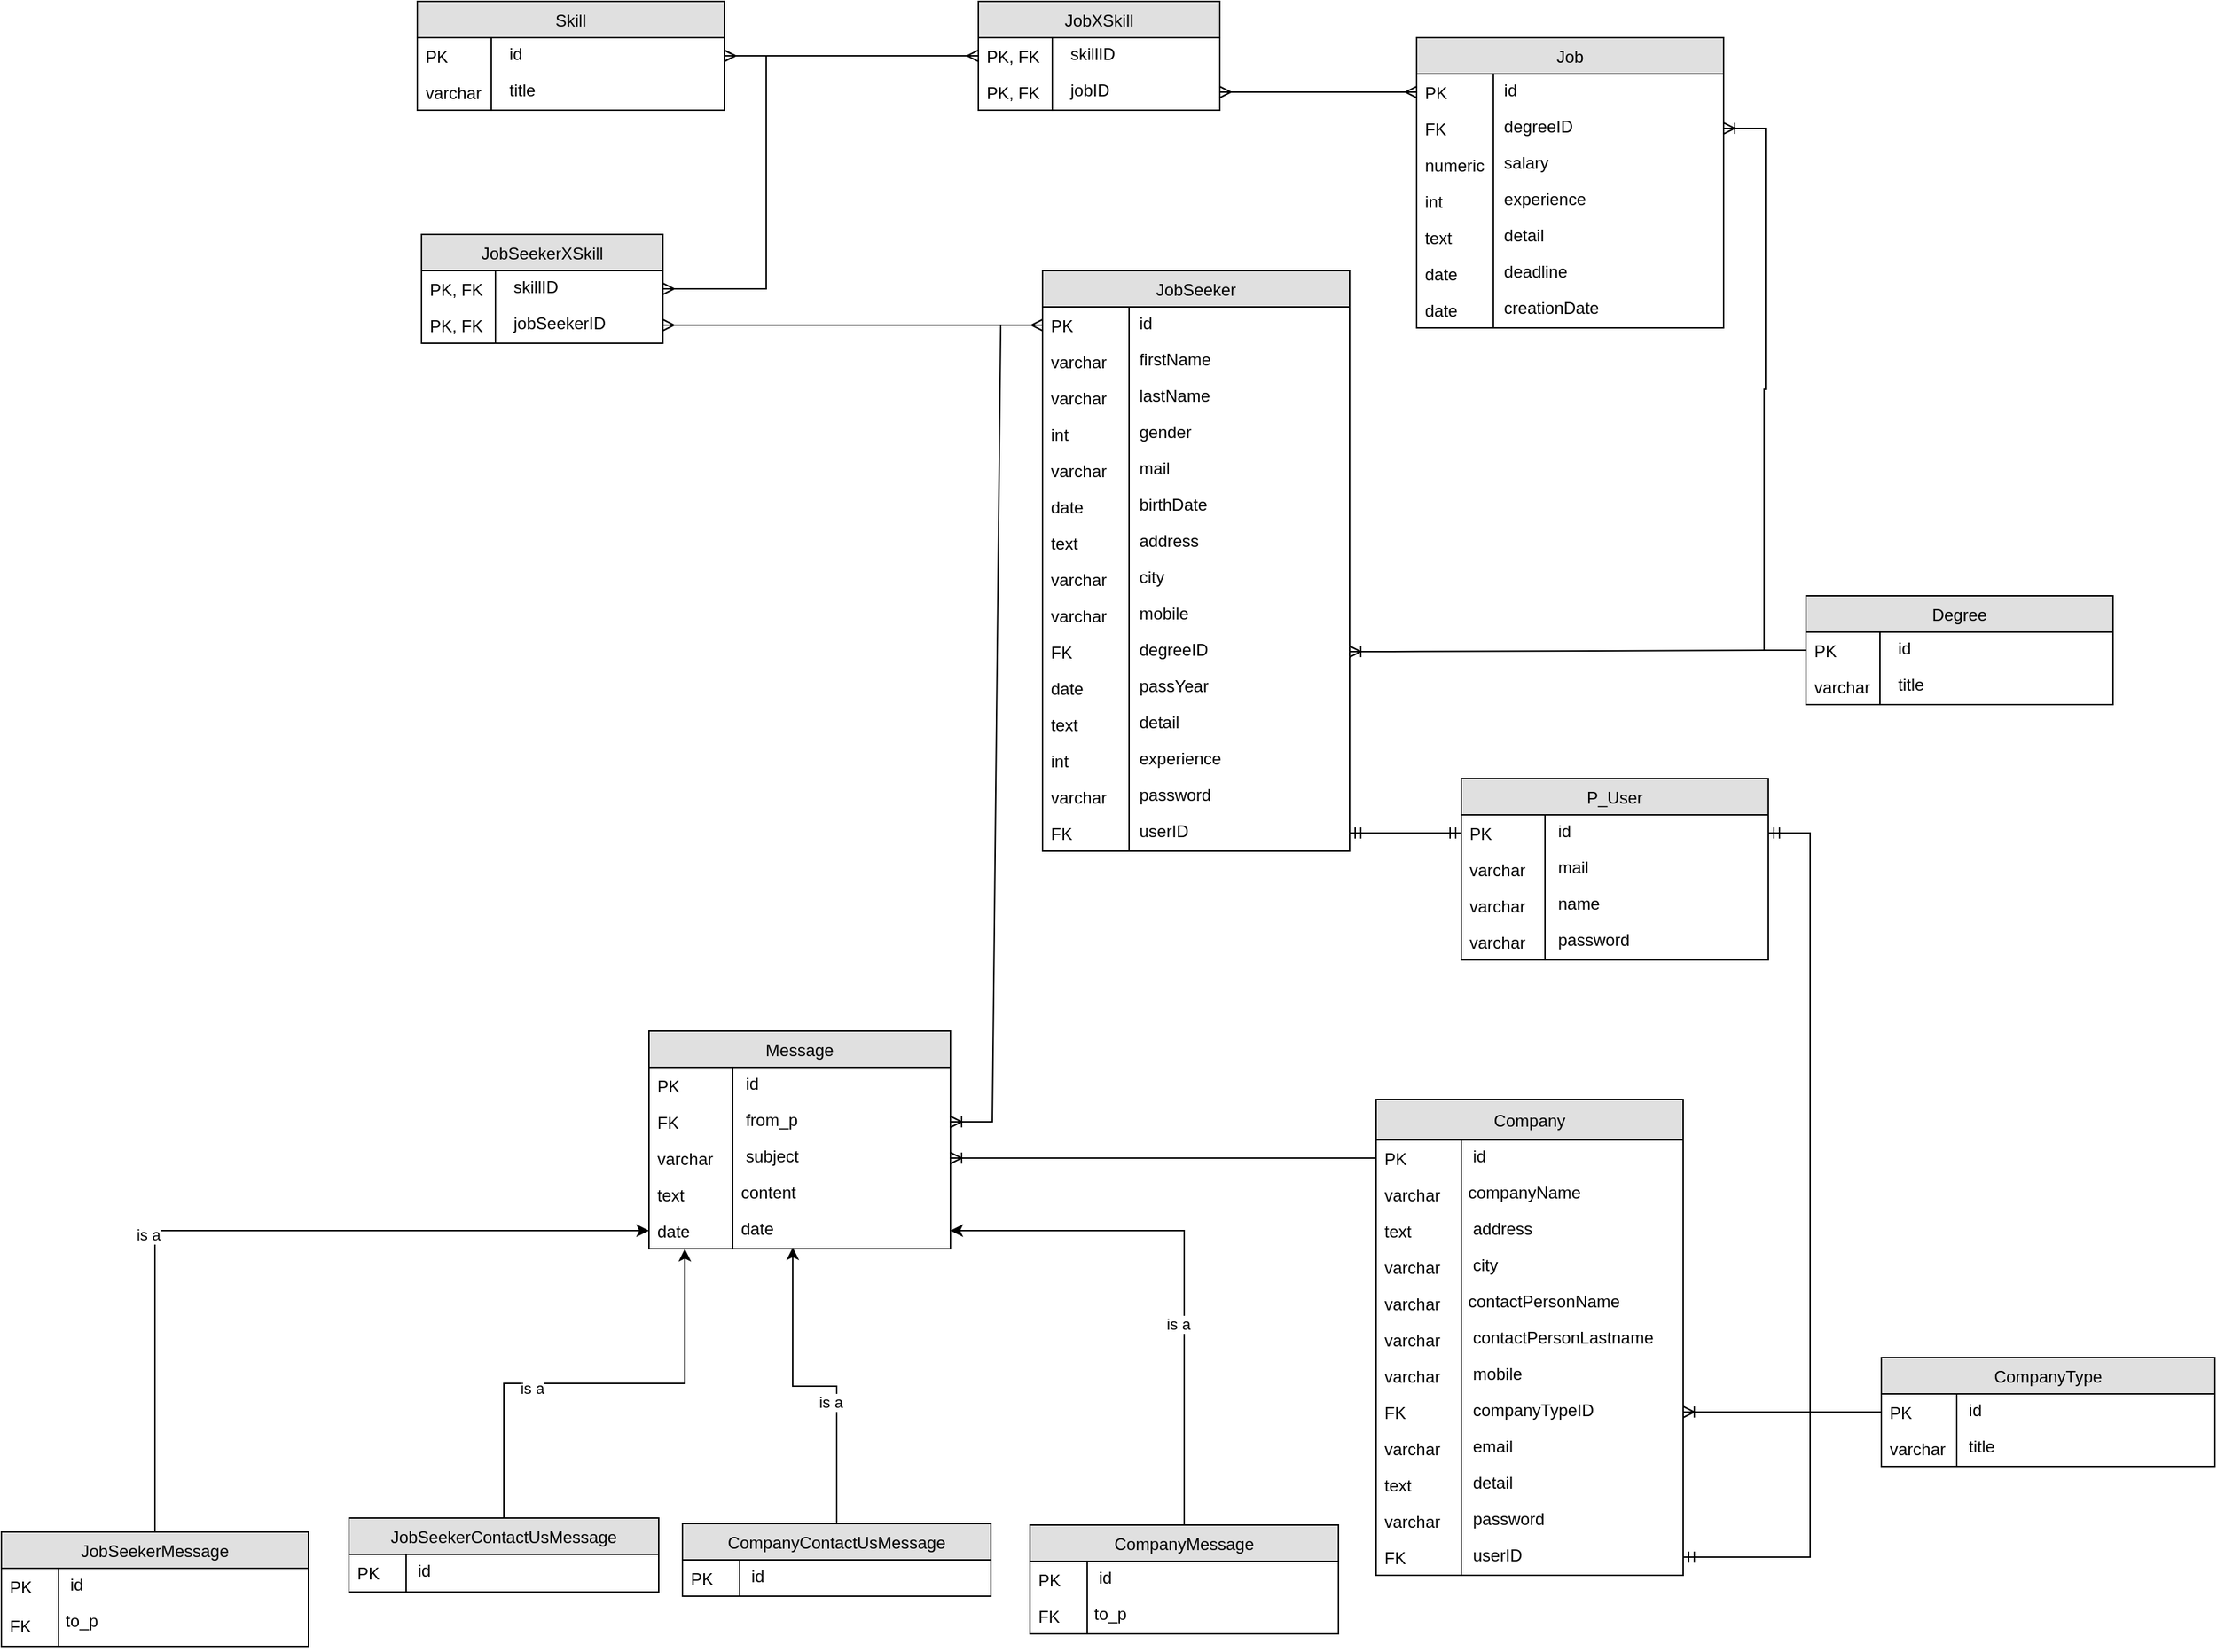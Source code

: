 <mxfile version="17.2.1" type="device"><diagram id="eJm2xDGEVp00SSnv-_pY" name="Page-1"><mxGraphModel dx="2780" dy="1634" grid="0" gridSize="10" guides="0" tooltips="1" connect="0" arrows="1" fold="1" page="0" pageScale="1" pageWidth="827" pageHeight="1169" background="#ffffff" math="0" shadow="0"><root><mxCell id="0"/><mxCell id="1" parent="0"/><mxCell id="100" value="Skill" style="swimlane;fontStyle=0;childLayout=stackLayout;horizontal=1;startSize=26;fillColor=#e0e0e0;horizontalStack=0;resizeParent=1;resizeLast=0;collapsible=1;marginBottom=0;swimlaneFillColor=#ffffff;align=center;" parent="1" vertex="1"><mxGeometry x="-242" y="-84" width="220" height="78" as="geometry"/></mxCell><mxCell id="111" value="         id" style="shape=partialRectangle;top=0;left=0;right=0;bottom=0;align=left;verticalAlign=top;spacingTop=-2;fillColor=none;spacingLeft=34;spacingRight=4;overflow=hidden;rotatable=0;points=[[0,0.5],[1,0.5]];portConstraint=eastwest;dropTarget=0;" parent="100" vertex="1"><mxGeometry y="26" width="220" height="26" as="geometry"/></mxCell><mxCell id="112" value="PK" style="shape=partialRectangle;top=0;left=0;bottom=0;fillColor=none;align=left;verticalAlign=middle;spacingLeft=4;spacingRight=4;overflow=hidden;rotatable=0;points=[];portConstraint=eastwest;part=1;" parent="111" vertex="1" connectable="0"><mxGeometry width="53" height="26" as="geometry"/></mxCell><mxCell id="113" value="         title" style="shape=partialRectangle;top=0;left=0;right=0;bottom=0;align=left;verticalAlign=top;spacingTop=-2;fillColor=none;spacingLeft=34;spacingRight=4;overflow=hidden;rotatable=0;points=[[0,0.5],[1,0.5]];portConstraint=eastwest;dropTarget=0;" parent="100" vertex="1"><mxGeometry y="52" width="220" height="26" as="geometry"/></mxCell><mxCell id="114" value="varchar" style="shape=partialRectangle;top=0;left=0;bottom=0;fillColor=none;align=left;verticalAlign=middle;spacingLeft=4;spacingRight=4;overflow=hidden;rotatable=0;points=[];portConstraint=eastwest;part=1;" parent="113" vertex="1" connectable="0"><mxGeometry width="53" height="26" as="geometry"/></mxCell><mxCell id="pkg1_Vuq9vjrx_fpNAPO-145" value="Job" style="swimlane;fontStyle=0;childLayout=stackLayout;horizontal=1;startSize=26;fillColor=#e0e0e0;horizontalStack=0;resizeParent=1;resizeLast=0;collapsible=1;marginBottom=0;swimlaneFillColor=#ffffff;align=center;" parent="1" vertex="1"><mxGeometry x="474" y="-58" width="220" height="208" as="geometry"/></mxCell><mxCell id="pkg1_Vuq9vjrx_fpNAPO-146" value="        id " style="shape=partialRectangle;top=0;left=0;right=0;bottom=0;align=left;verticalAlign=top;spacingTop=-2;fillColor=none;spacingLeft=34;spacingRight=4;overflow=hidden;rotatable=0;points=[[0,0.5],[1,0.5]];portConstraint=eastwest;dropTarget=0;" parent="pkg1_Vuq9vjrx_fpNAPO-145" vertex="1"><mxGeometry y="26" width="220" height="26" as="geometry"/></mxCell><mxCell id="pkg1_Vuq9vjrx_fpNAPO-147" value="PK" style="shape=partialRectangle;top=0;left=0;bottom=0;fillColor=none;align=left;verticalAlign=middle;spacingLeft=4;spacingRight=4;overflow=hidden;rotatable=0;points=[];portConstraint=eastwest;part=1;" parent="pkg1_Vuq9vjrx_fpNAPO-146" vertex="1" connectable="0"><mxGeometry width="55" height="26" as="geometry"/></mxCell><mxCell id="pkg1_Vuq9vjrx_fpNAPO-148" value="        degreeID" style="shape=partialRectangle;top=0;left=0;right=0;bottom=0;align=left;verticalAlign=top;spacingTop=-2;fillColor=none;spacingLeft=34;spacingRight=4;overflow=hidden;rotatable=0;points=[[0,0.5],[1,0.5]];portConstraint=eastwest;dropTarget=0;" parent="pkg1_Vuq9vjrx_fpNAPO-145" vertex="1"><mxGeometry y="52" width="220" height="26" as="geometry"/></mxCell><mxCell id="pkg1_Vuq9vjrx_fpNAPO-149" value="FK" style="shape=partialRectangle;top=0;left=0;bottom=0;fillColor=none;align=left;verticalAlign=middle;spacingLeft=4;spacingRight=4;overflow=hidden;rotatable=0;points=[];portConstraint=eastwest;part=1;" parent="pkg1_Vuq9vjrx_fpNAPO-148" vertex="1" connectable="0"><mxGeometry width="55" height="26" as="geometry"/></mxCell><mxCell id="pkg1_Vuq9vjrx_fpNAPO-152" value="        salary" style="shape=partialRectangle;top=0;left=0;right=0;bottom=0;align=left;verticalAlign=top;spacingTop=-2;fillColor=none;spacingLeft=34;spacingRight=4;overflow=hidden;rotatable=0;points=[[0,0.5],[1,0.5]];portConstraint=eastwest;dropTarget=0;" parent="pkg1_Vuq9vjrx_fpNAPO-145" vertex="1"><mxGeometry y="78" width="220" height="26" as="geometry"/></mxCell><mxCell id="pkg1_Vuq9vjrx_fpNAPO-153" value="numeric" style="shape=partialRectangle;top=0;left=0;bottom=0;fillColor=none;align=left;verticalAlign=middle;spacingLeft=4;spacingRight=4;overflow=hidden;rotatable=0;points=[];portConstraint=eastwest;part=1;" parent="pkg1_Vuq9vjrx_fpNAPO-152" vertex="1" connectable="0"><mxGeometry width="55" height="26" as="geometry"/></mxCell><mxCell id="pkg1_Vuq9vjrx_fpNAPO-154" value="        experience" style="shape=partialRectangle;top=0;left=0;right=0;bottom=0;align=left;verticalAlign=top;spacingTop=-2;fillColor=none;spacingLeft=34;spacingRight=4;overflow=hidden;rotatable=0;points=[[0,0.5],[1,0.5]];portConstraint=eastwest;dropTarget=0;" parent="pkg1_Vuq9vjrx_fpNAPO-145" vertex="1"><mxGeometry y="104" width="220" height="26" as="geometry"/></mxCell><mxCell id="pkg1_Vuq9vjrx_fpNAPO-155" value="int" style="shape=partialRectangle;top=0;left=0;bottom=0;fillColor=none;align=left;verticalAlign=middle;spacingLeft=4;spacingRight=4;overflow=hidden;rotatable=0;points=[];portConstraint=eastwest;part=1;" parent="pkg1_Vuq9vjrx_fpNAPO-154" vertex="1" connectable="0"><mxGeometry width="55" height="26" as="geometry"/></mxCell><mxCell id="pkg1_Vuq9vjrx_fpNAPO-156" value="        detail" style="shape=partialRectangle;top=0;left=0;right=0;bottom=0;align=left;verticalAlign=top;spacingTop=-2;fillColor=none;spacingLeft=34;spacingRight=4;overflow=hidden;rotatable=0;points=[[0,0.5],[1,0.5]];portConstraint=eastwest;dropTarget=0;" parent="pkg1_Vuq9vjrx_fpNAPO-145" vertex="1"><mxGeometry y="130" width="220" height="26" as="geometry"/></mxCell><mxCell id="pkg1_Vuq9vjrx_fpNAPO-157" value="text" style="shape=partialRectangle;top=0;left=0;bottom=0;fillColor=none;align=left;verticalAlign=middle;spacingLeft=4;spacingRight=4;overflow=hidden;rotatable=0;points=[];portConstraint=eastwest;part=1;" parent="pkg1_Vuq9vjrx_fpNAPO-156" vertex="1" connectable="0"><mxGeometry width="55" height="26" as="geometry"/></mxCell><mxCell id="pkg1_Vuq9vjrx_fpNAPO-158" value="        deadline " style="shape=partialRectangle;top=0;left=0;right=0;bottom=0;align=left;verticalAlign=top;spacingTop=-2;fillColor=none;spacingLeft=34;spacingRight=4;overflow=hidden;rotatable=0;points=[[0,0.5],[1,0.5]];portConstraint=eastwest;dropTarget=0;" parent="pkg1_Vuq9vjrx_fpNAPO-145" vertex="1"><mxGeometry y="156" width="220" height="26" as="geometry"/></mxCell><mxCell id="pkg1_Vuq9vjrx_fpNAPO-159" value="date" style="shape=partialRectangle;top=0;left=0;bottom=0;fillColor=none;align=left;verticalAlign=middle;spacingLeft=4;spacingRight=4;overflow=hidden;rotatable=0;points=[];portConstraint=eastwest;part=1;" parent="pkg1_Vuq9vjrx_fpNAPO-158" vertex="1" connectable="0"><mxGeometry width="55" height="26" as="geometry"/></mxCell><mxCell id="pkg1_Vuq9vjrx_fpNAPO-301" value="        creationDate" style="shape=partialRectangle;top=0;left=0;right=0;bottom=0;align=left;verticalAlign=top;spacingTop=-2;fillColor=none;spacingLeft=34;spacingRight=4;overflow=hidden;rotatable=0;points=[[0,0.5],[1,0.5]];portConstraint=eastwest;dropTarget=0;" parent="pkg1_Vuq9vjrx_fpNAPO-145" vertex="1"><mxGeometry y="182" width="220" height="26" as="geometry"/></mxCell><mxCell id="pkg1_Vuq9vjrx_fpNAPO-302" value="date" style="shape=partialRectangle;top=0;left=0;bottom=0;fillColor=none;align=left;verticalAlign=middle;spacingLeft=4;spacingRight=4;overflow=hidden;rotatable=0;points=[];portConstraint=eastwest;part=1;" parent="pkg1_Vuq9vjrx_fpNAPO-301" vertex="1" connectable="0"><mxGeometry width="55" height="26" as="geometry"/></mxCell><mxCell id="pkg1_Vuq9vjrx_fpNAPO-160" value="CompanyType" style="swimlane;fontStyle=0;childLayout=stackLayout;horizontal=1;startSize=26;fillColor=#e0e0e0;horizontalStack=0;resizeParent=1;resizeLast=0;collapsible=1;marginBottom=0;swimlaneFillColor=#ffffff;align=center;" parent="1" vertex="1"><mxGeometry x="807" y="888" width="239" height="78" as="geometry"/></mxCell><mxCell id="pkg1_Vuq9vjrx_fpNAPO-161" value="        id " style="shape=partialRectangle;top=0;left=0;right=0;bottom=0;align=left;verticalAlign=top;spacingTop=-2;fillColor=none;spacingLeft=34;spacingRight=4;overflow=hidden;rotatable=0;points=[[0,0.5],[1,0.5]];portConstraint=eastwest;dropTarget=0;" parent="pkg1_Vuq9vjrx_fpNAPO-160" vertex="1"><mxGeometry y="26" width="239" height="26" as="geometry"/></mxCell><mxCell id="pkg1_Vuq9vjrx_fpNAPO-162" value="PK" style="shape=partialRectangle;top=0;left=0;bottom=0;fillColor=none;align=left;verticalAlign=middle;spacingLeft=4;spacingRight=4;overflow=hidden;rotatable=0;points=[];portConstraint=eastwest;part=1;" parent="pkg1_Vuq9vjrx_fpNAPO-161" vertex="1" connectable="0"><mxGeometry width="54" height="26" as="geometry"/></mxCell><mxCell id="pkg1_Vuq9vjrx_fpNAPO-173" value="        title" style="shape=partialRectangle;top=0;left=0;right=0;bottom=0;align=left;verticalAlign=top;spacingTop=-2;fillColor=none;spacingLeft=34;spacingRight=4;overflow=hidden;rotatable=0;points=[[0,0.5],[1,0.5]];portConstraint=eastwest;dropTarget=0;" parent="pkg1_Vuq9vjrx_fpNAPO-160" vertex="1"><mxGeometry y="52" width="239" height="26" as="geometry"/></mxCell><mxCell id="pkg1_Vuq9vjrx_fpNAPO-174" value="varchar" style="shape=partialRectangle;top=0;left=0;bottom=0;fillColor=none;align=left;verticalAlign=middle;spacingLeft=4;spacingRight=4;overflow=hidden;rotatable=0;points=[];portConstraint=eastwest;part=1;" parent="pkg1_Vuq9vjrx_fpNAPO-173" vertex="1" connectable="0"><mxGeometry width="54" height="26" as="geometry"/></mxCell><mxCell id="pkg1_Vuq9vjrx_fpNAPO-175" value="JobSeeker" style="swimlane;fontStyle=0;childLayout=stackLayout;horizontal=1;startSize=26;fillColor=#e0e0e0;horizontalStack=0;resizeParent=1;resizeLast=0;collapsible=1;marginBottom=0;swimlaneFillColor=#ffffff;align=center;" parent="1" vertex="1"><mxGeometry x="206" y="109" width="220" height="416" as="geometry"/></mxCell><mxCell id="pkg1_Vuq9vjrx_fpNAPO-176" value="          id " style="shape=partialRectangle;top=0;left=0;right=0;bottom=0;align=left;verticalAlign=top;spacingTop=-2;fillColor=none;spacingLeft=34;spacingRight=4;overflow=hidden;rotatable=0;points=[[0,0.5],[1,0.5]];portConstraint=eastwest;dropTarget=0;" parent="pkg1_Vuq9vjrx_fpNAPO-175" vertex="1"><mxGeometry y="26" width="220" height="26" as="geometry"/></mxCell><mxCell id="pkg1_Vuq9vjrx_fpNAPO-177" value="PK" style="shape=partialRectangle;top=0;left=0;bottom=0;fillColor=none;align=left;verticalAlign=middle;spacingLeft=4;spacingRight=4;overflow=hidden;rotatable=0;points=[];portConstraint=eastwest;part=1;" parent="pkg1_Vuq9vjrx_fpNAPO-176" vertex="1" connectable="0"><mxGeometry width="62" height="26" as="geometry"/></mxCell><mxCell id="pkg1_Vuq9vjrx_fpNAPO-178" value="          firstName" style="shape=partialRectangle;top=0;left=0;right=0;bottom=0;align=left;verticalAlign=top;spacingTop=-2;fillColor=none;spacingLeft=34;spacingRight=4;overflow=hidden;rotatable=0;points=[[0,0.5],[1,0.5]];portConstraint=eastwest;dropTarget=0;" parent="pkg1_Vuq9vjrx_fpNAPO-175" vertex="1"><mxGeometry y="52" width="220" height="26" as="geometry"/></mxCell><mxCell id="pkg1_Vuq9vjrx_fpNAPO-179" value="varchar" style="shape=partialRectangle;top=0;left=0;bottom=0;fillColor=none;align=left;verticalAlign=middle;spacingLeft=4;spacingRight=4;overflow=hidden;rotatable=0;points=[];portConstraint=eastwest;part=1;" parent="pkg1_Vuq9vjrx_fpNAPO-178" vertex="1" connectable="0"><mxGeometry width="62" height="26" as="geometry"/></mxCell><mxCell id="pkg1_Vuq9vjrx_fpNAPO-180" value="          lastName" style="shape=partialRectangle;top=0;left=0;right=0;bottom=0;align=left;verticalAlign=top;spacingTop=-2;fillColor=none;spacingLeft=34;spacingRight=4;overflow=hidden;rotatable=0;points=[[0,0.5],[1,0.5]];portConstraint=eastwest;dropTarget=0;" parent="pkg1_Vuq9vjrx_fpNAPO-175" vertex="1"><mxGeometry y="78" width="220" height="26" as="geometry"/></mxCell><mxCell id="pkg1_Vuq9vjrx_fpNAPO-181" value="varchar" style="shape=partialRectangle;top=0;left=0;bottom=0;fillColor=none;align=left;verticalAlign=middle;spacingLeft=4;spacingRight=4;overflow=hidden;rotatable=0;points=[];portConstraint=eastwest;part=1;" parent="pkg1_Vuq9vjrx_fpNAPO-180" vertex="1" connectable="0"><mxGeometry width="62" height="26" as="geometry"/></mxCell><mxCell id="pkg1_Vuq9vjrx_fpNAPO-182" value="          gender" style="shape=partialRectangle;top=0;left=0;right=0;bottom=0;align=left;verticalAlign=top;spacingTop=-2;fillColor=none;spacingLeft=34;spacingRight=4;overflow=hidden;rotatable=0;points=[[0,0.5],[1,0.5]];portConstraint=eastwest;dropTarget=0;" parent="pkg1_Vuq9vjrx_fpNAPO-175" vertex="1"><mxGeometry y="104" width="220" height="26" as="geometry"/></mxCell><mxCell id="pkg1_Vuq9vjrx_fpNAPO-183" value="int" style="shape=partialRectangle;top=0;left=0;bottom=0;fillColor=none;align=left;verticalAlign=middle;spacingLeft=4;spacingRight=4;overflow=hidden;rotatable=0;points=[];portConstraint=eastwest;part=1;" parent="pkg1_Vuq9vjrx_fpNAPO-182" vertex="1" connectable="0"><mxGeometry width="62" height="26" as="geometry"/></mxCell><mxCell id="pkg1_Vuq9vjrx_fpNAPO-184" value="          mail" style="shape=partialRectangle;top=0;left=0;right=0;bottom=0;align=left;verticalAlign=top;spacingTop=-2;fillColor=none;spacingLeft=34;spacingRight=4;overflow=hidden;rotatable=0;points=[[0,0.5],[1,0.5]];portConstraint=eastwest;dropTarget=0;" parent="pkg1_Vuq9vjrx_fpNAPO-175" vertex="1"><mxGeometry y="130" width="220" height="26" as="geometry"/></mxCell><mxCell id="pkg1_Vuq9vjrx_fpNAPO-185" value="varchar" style="shape=partialRectangle;top=0;left=0;bottom=0;fillColor=none;align=left;verticalAlign=middle;spacingLeft=4;spacingRight=4;overflow=hidden;rotatable=0;points=[];portConstraint=eastwest;part=1;" parent="pkg1_Vuq9vjrx_fpNAPO-184" vertex="1" connectable="0"><mxGeometry width="62" height="26" as="geometry"/></mxCell><mxCell id="pkg1_Vuq9vjrx_fpNAPO-186" value="          birthDate" style="shape=partialRectangle;top=0;left=0;right=0;bottom=0;align=left;verticalAlign=top;spacingTop=-2;fillColor=none;spacingLeft=34;spacingRight=4;overflow=hidden;rotatable=0;points=[[0,0.5],[1,0.5]];portConstraint=eastwest;dropTarget=0;" parent="pkg1_Vuq9vjrx_fpNAPO-175" vertex="1"><mxGeometry y="156" width="220" height="26" as="geometry"/></mxCell><mxCell id="pkg1_Vuq9vjrx_fpNAPO-187" value="date" style="shape=partialRectangle;top=0;left=0;bottom=0;fillColor=none;align=left;verticalAlign=middle;spacingLeft=4;spacingRight=4;overflow=hidden;rotatable=0;points=[];portConstraint=eastwest;part=1;" parent="pkg1_Vuq9vjrx_fpNAPO-186" vertex="1" connectable="0"><mxGeometry width="62" height="26" as="geometry"/></mxCell><mxCell id="pkg1_Vuq9vjrx_fpNAPO-188" value="          address " style="shape=partialRectangle;top=0;left=0;right=0;bottom=0;align=left;verticalAlign=top;spacingTop=-2;fillColor=none;spacingLeft=34;spacingRight=4;overflow=hidden;rotatable=0;points=[[0,0.5],[1,0.5]];portConstraint=eastwest;dropTarget=0;" parent="pkg1_Vuq9vjrx_fpNAPO-175" vertex="1"><mxGeometry y="182" width="220" height="26" as="geometry"/></mxCell><mxCell id="pkg1_Vuq9vjrx_fpNAPO-189" value="text" style="shape=partialRectangle;top=0;left=0;bottom=0;fillColor=none;align=left;verticalAlign=middle;spacingLeft=4;spacingRight=4;overflow=hidden;rotatable=0;points=[];portConstraint=eastwest;part=1;" parent="pkg1_Vuq9vjrx_fpNAPO-188" vertex="1" connectable="0"><mxGeometry width="62" height="26" as="geometry"/></mxCell><mxCell id="pkg1_Vuq9vjrx_fpNAPO-309" value="          city " style="shape=partialRectangle;top=0;left=0;right=0;bottom=0;align=left;verticalAlign=top;spacingTop=-2;fillColor=none;spacingLeft=34;spacingRight=4;overflow=hidden;rotatable=0;points=[[0,0.5],[1,0.5]];portConstraint=eastwest;dropTarget=0;" parent="pkg1_Vuq9vjrx_fpNAPO-175" vertex="1"><mxGeometry y="208" width="220" height="26" as="geometry"/></mxCell><mxCell id="pkg1_Vuq9vjrx_fpNAPO-310" value="varchar" style="shape=partialRectangle;top=0;left=0;bottom=0;fillColor=none;align=left;verticalAlign=middle;spacingLeft=4;spacingRight=4;overflow=hidden;rotatable=0;points=[];portConstraint=eastwest;part=1;" parent="pkg1_Vuq9vjrx_fpNAPO-309" vertex="1" connectable="0"><mxGeometry width="62" height="26" as="geometry"/></mxCell><mxCell id="pkg1_Vuq9vjrx_fpNAPO-311" value="          mobile" style="shape=partialRectangle;top=0;left=0;right=0;bottom=0;align=left;verticalAlign=top;spacingTop=-2;fillColor=none;spacingLeft=34;spacingRight=4;overflow=hidden;rotatable=0;points=[[0,0.5],[1,0.5]];portConstraint=eastwest;dropTarget=0;" parent="pkg1_Vuq9vjrx_fpNAPO-175" vertex="1"><mxGeometry y="234" width="220" height="26" as="geometry"/></mxCell><mxCell id="pkg1_Vuq9vjrx_fpNAPO-312" value="varchar" style="shape=partialRectangle;top=0;left=0;bottom=0;fillColor=none;align=left;verticalAlign=middle;spacingLeft=4;spacingRight=4;overflow=hidden;rotatable=0;points=[];portConstraint=eastwest;part=1;" parent="pkg1_Vuq9vjrx_fpNAPO-311" vertex="1" connectable="0"><mxGeometry width="62" height="26" as="geometry"/></mxCell><mxCell id="pkg1_Vuq9vjrx_fpNAPO-315" value="          degreeID" style="shape=partialRectangle;top=0;left=0;right=0;bottom=0;align=left;verticalAlign=top;spacingTop=-2;fillColor=none;spacingLeft=34;spacingRight=4;overflow=hidden;rotatable=0;points=[[0,0.5],[1,0.5]];portConstraint=eastwest;dropTarget=0;" parent="pkg1_Vuq9vjrx_fpNAPO-175" vertex="1"><mxGeometry y="260" width="220" height="26" as="geometry"/></mxCell><mxCell id="pkg1_Vuq9vjrx_fpNAPO-316" value="FK" style="shape=partialRectangle;top=0;left=0;bottom=0;fillColor=none;align=left;verticalAlign=middle;spacingLeft=4;spacingRight=4;overflow=hidden;rotatable=0;points=[];portConstraint=eastwest;part=1;" parent="pkg1_Vuq9vjrx_fpNAPO-315" vertex="1" connectable="0"><mxGeometry width="62" height="26" as="geometry"/></mxCell><mxCell id="pkg1_Vuq9vjrx_fpNAPO-317" value="          passYear" style="shape=partialRectangle;top=0;left=0;right=0;bottom=0;align=left;verticalAlign=top;spacingTop=-2;fillColor=none;spacingLeft=34;spacingRight=4;overflow=hidden;rotatable=0;points=[[0,0.5],[1,0.5]];portConstraint=eastwest;dropTarget=0;" parent="pkg1_Vuq9vjrx_fpNAPO-175" vertex="1"><mxGeometry y="286" width="220" height="26" as="geometry"/></mxCell><mxCell id="pkg1_Vuq9vjrx_fpNAPO-318" value="date" style="shape=partialRectangle;top=0;left=0;bottom=0;fillColor=none;align=left;verticalAlign=middle;spacingLeft=4;spacingRight=4;overflow=hidden;rotatable=0;points=[];portConstraint=eastwest;part=1;" parent="pkg1_Vuq9vjrx_fpNAPO-317" vertex="1" connectable="0"><mxGeometry width="62" height="26" as="geometry"/></mxCell><mxCell id="pkg1_Vuq9vjrx_fpNAPO-319" value="          detail " style="shape=partialRectangle;top=0;left=0;right=0;bottom=0;align=left;verticalAlign=top;spacingTop=-2;fillColor=none;spacingLeft=34;spacingRight=4;overflow=hidden;rotatable=0;points=[[0,0.5],[1,0.5]];portConstraint=eastwest;dropTarget=0;" parent="pkg1_Vuq9vjrx_fpNAPO-175" vertex="1"><mxGeometry y="312" width="220" height="26" as="geometry"/></mxCell><mxCell id="pkg1_Vuq9vjrx_fpNAPO-320" value="text" style="shape=partialRectangle;top=0;left=0;bottom=0;fillColor=none;align=left;verticalAlign=middle;spacingLeft=4;spacingRight=4;overflow=hidden;rotatable=0;points=[];portConstraint=eastwest;part=1;" parent="pkg1_Vuq9vjrx_fpNAPO-319" vertex="1" connectable="0"><mxGeometry width="62" height="26" as="geometry"/></mxCell><mxCell id="pkg1_Vuq9vjrx_fpNAPO-321" value="          experience" style="shape=partialRectangle;top=0;left=0;right=0;bottom=0;align=left;verticalAlign=top;spacingTop=-2;fillColor=none;spacingLeft=34;spacingRight=4;overflow=hidden;rotatable=0;points=[[0,0.5],[1,0.5]];portConstraint=eastwest;dropTarget=0;" parent="pkg1_Vuq9vjrx_fpNAPO-175" vertex="1"><mxGeometry y="338" width="220" height="26" as="geometry"/></mxCell><mxCell id="pkg1_Vuq9vjrx_fpNAPO-322" value="int" style="shape=partialRectangle;top=0;left=0;bottom=0;fillColor=none;align=left;verticalAlign=middle;spacingLeft=4;spacingRight=4;overflow=hidden;rotatable=0;points=[];portConstraint=eastwest;part=1;" parent="pkg1_Vuq9vjrx_fpNAPO-321" vertex="1" connectable="0"><mxGeometry width="62" height="26" as="geometry"/></mxCell><mxCell id="pkg1_Vuq9vjrx_fpNAPO-323" value="          password" style="shape=partialRectangle;top=0;left=0;right=0;bottom=0;align=left;verticalAlign=top;spacingTop=-2;fillColor=none;spacingLeft=34;spacingRight=4;overflow=hidden;rotatable=0;points=[[0,0.5],[1,0.5]];portConstraint=eastwest;dropTarget=0;" parent="pkg1_Vuq9vjrx_fpNAPO-175" vertex="1"><mxGeometry y="364" width="220" height="26" as="geometry"/></mxCell><mxCell id="pkg1_Vuq9vjrx_fpNAPO-324" value="varchar" style="shape=partialRectangle;top=0;left=0;bottom=0;fillColor=none;align=left;verticalAlign=middle;spacingLeft=4;spacingRight=4;overflow=hidden;rotatable=0;points=[];portConstraint=eastwest;part=1;" parent="pkg1_Vuq9vjrx_fpNAPO-323" vertex="1" connectable="0"><mxGeometry width="62" height="26" as="geometry"/></mxCell><mxCell id="pkg1_Vuq9vjrx_fpNAPO-325" value="          userID" style="shape=partialRectangle;top=0;left=0;right=0;bottom=0;align=left;verticalAlign=top;spacingTop=-2;fillColor=none;spacingLeft=34;spacingRight=4;overflow=hidden;rotatable=0;points=[[0,0.5],[1,0.5]];portConstraint=eastwest;dropTarget=0;" parent="pkg1_Vuq9vjrx_fpNAPO-175" vertex="1"><mxGeometry y="390" width="220" height="26" as="geometry"/></mxCell><mxCell id="pkg1_Vuq9vjrx_fpNAPO-326" value="FK" style="shape=partialRectangle;top=0;left=0;bottom=0;fillColor=none;align=left;verticalAlign=middle;spacingLeft=4;spacingRight=4;overflow=hidden;rotatable=0;points=[];portConstraint=eastwest;part=1;" parent="pkg1_Vuq9vjrx_fpNAPO-325" vertex="1" connectable="0"><mxGeometry width="62" height="26" as="geometry"/></mxCell><mxCell id="pkg1_Vuq9vjrx_fpNAPO-190" value="Message" style="swimlane;fontStyle=0;childLayout=stackLayout;horizontal=1;startSize=26;fillColor=#e0e0e0;horizontalStack=0;resizeParent=1;resizeLast=0;collapsible=1;marginBottom=0;swimlaneFillColor=#ffffff;align=center;" parent="1" vertex="1"><mxGeometry x="-76" y="654" width="216" height="156" as="geometry"/></mxCell><mxCell id="pkg1_Vuq9vjrx_fpNAPO-191" value="          id " style="shape=partialRectangle;top=0;left=0;right=0;bottom=0;align=left;verticalAlign=top;spacingTop=-2;fillColor=none;spacingLeft=34;spacingRight=4;overflow=hidden;rotatable=0;points=[[0,0.5],[1,0.5]];portConstraint=eastwest;dropTarget=0;" parent="pkg1_Vuq9vjrx_fpNAPO-190" vertex="1"><mxGeometry y="26" width="216" height="26" as="geometry"/></mxCell><mxCell id="pkg1_Vuq9vjrx_fpNAPO-192" value="PK" style="shape=partialRectangle;top=0;left=0;bottom=0;fillColor=none;align=left;verticalAlign=middle;spacingLeft=4;spacingRight=4;overflow=hidden;rotatable=0;points=[];portConstraint=eastwest;part=1;" parent="pkg1_Vuq9vjrx_fpNAPO-191" vertex="1" connectable="0"><mxGeometry width="60" height="26" as="geometry"/></mxCell><mxCell id="pkg1_Vuq9vjrx_fpNAPO-277" value="          from_p" style="shape=partialRectangle;top=0;left=0;right=0;bottom=0;align=left;verticalAlign=top;spacingTop=-2;fillColor=none;spacingLeft=34;spacingRight=4;overflow=hidden;rotatable=0;points=[[0,0.5],[1,0.5]];portConstraint=eastwest;dropTarget=0;" parent="pkg1_Vuq9vjrx_fpNAPO-190" vertex="1"><mxGeometry y="52" width="216" height="26" as="geometry"/></mxCell><mxCell id="pkg1_Vuq9vjrx_fpNAPO-278" value="FK" style="shape=partialRectangle;top=0;left=0;bottom=0;fillColor=none;align=left;verticalAlign=middle;spacingLeft=4;spacingRight=4;overflow=hidden;rotatable=0;points=[];portConstraint=eastwest;part=1;" parent="pkg1_Vuq9vjrx_fpNAPO-277" vertex="1" connectable="0"><mxGeometry width="60" height="26" as="geometry"/></mxCell><mxCell id="pkg1_Vuq9vjrx_fpNAPO-193" value="          subject" style="shape=partialRectangle;top=0;left=0;right=0;bottom=0;align=left;verticalAlign=top;spacingTop=-2;fillColor=none;spacingLeft=34;spacingRight=4;overflow=hidden;rotatable=0;points=[[0,0.5],[1,0.5]];portConstraint=eastwest;dropTarget=0;" parent="pkg1_Vuq9vjrx_fpNAPO-190" vertex="1"><mxGeometry y="78" width="216" height="26" as="geometry"/></mxCell><mxCell id="pkg1_Vuq9vjrx_fpNAPO-194" value="varchar" style="shape=partialRectangle;top=0;left=0;bottom=0;fillColor=none;align=left;verticalAlign=middle;spacingLeft=4;spacingRight=4;overflow=hidden;rotatable=0;points=[];portConstraint=eastwest;part=1;" parent="pkg1_Vuq9vjrx_fpNAPO-193" vertex="1" connectable="0"><mxGeometry width="60" height="26" as="geometry"/></mxCell><mxCell id="pkg1_Vuq9vjrx_fpNAPO-195" value="         content" style="shape=partialRectangle;top=0;left=0;right=0;bottom=0;align=left;verticalAlign=top;spacingTop=-2;fillColor=none;spacingLeft=34;spacingRight=4;overflow=hidden;rotatable=0;points=[[0,0.5],[1,0.5]];portConstraint=eastwest;dropTarget=0;" parent="pkg1_Vuq9vjrx_fpNAPO-190" vertex="1"><mxGeometry y="104" width="216" height="26" as="geometry"/></mxCell><mxCell id="pkg1_Vuq9vjrx_fpNAPO-196" value="text" style="shape=partialRectangle;top=0;left=0;bottom=0;fillColor=none;align=left;verticalAlign=middle;spacingLeft=4;spacingRight=4;overflow=hidden;rotatable=0;points=[];portConstraint=eastwest;part=1;" parent="pkg1_Vuq9vjrx_fpNAPO-195" vertex="1" connectable="0"><mxGeometry width="60" height="26" as="geometry"/></mxCell><mxCell id="pkg1_Vuq9vjrx_fpNAPO-197" value="         date" style="shape=partialRectangle;top=0;left=0;right=0;bottom=0;align=left;verticalAlign=top;spacingTop=-2;fillColor=none;spacingLeft=34;spacingRight=4;overflow=hidden;rotatable=0;points=[[0,0.5],[1,0.5]];portConstraint=eastwest;dropTarget=0;" parent="pkg1_Vuq9vjrx_fpNAPO-190" vertex="1"><mxGeometry y="130" width="216" height="26" as="geometry"/></mxCell><mxCell id="pkg1_Vuq9vjrx_fpNAPO-198" value="date" style="shape=partialRectangle;top=0;left=0;bottom=0;fillColor=none;align=left;verticalAlign=middle;spacingLeft=4;spacingRight=4;overflow=hidden;rotatable=0;points=[];portConstraint=eastwest;part=1;" parent="pkg1_Vuq9vjrx_fpNAPO-197" vertex="1" connectable="0"><mxGeometry width="60" height="26" as="geometry"/></mxCell><mxCell id="pkg1_Vuq9vjrx_fpNAPO-250" value="P_User" style="swimlane;fontStyle=0;childLayout=stackLayout;horizontal=1;startSize=26;fillColor=#e0e0e0;horizontalStack=0;resizeParent=1;resizeLast=0;collapsible=1;marginBottom=0;swimlaneFillColor=#ffffff;align=center;" parent="1" vertex="1"><mxGeometry x="506" y="473" width="220" height="130" as="geometry"/></mxCell><mxCell id="pkg1_Vuq9vjrx_fpNAPO-251" value="          id " style="shape=partialRectangle;top=0;left=0;right=0;bottom=0;align=left;verticalAlign=top;spacingTop=-2;fillColor=none;spacingLeft=34;spacingRight=4;overflow=hidden;rotatable=0;points=[[0,0.5],[1,0.5]];portConstraint=eastwest;dropTarget=0;" parent="pkg1_Vuq9vjrx_fpNAPO-250" vertex="1"><mxGeometry y="26" width="220" height="26" as="geometry"/></mxCell><mxCell id="pkg1_Vuq9vjrx_fpNAPO-252" value="PK" style="shape=partialRectangle;top=0;left=0;bottom=0;fillColor=none;align=left;verticalAlign=middle;spacingLeft=4;spacingRight=4;overflow=hidden;rotatable=0;points=[];portConstraint=eastwest;part=1;" parent="pkg1_Vuq9vjrx_fpNAPO-251" vertex="1" connectable="0"><mxGeometry width="60" height="26" as="geometry"/></mxCell><mxCell id="pkg1_Vuq9vjrx_fpNAPO-253" value="          mail" style="shape=partialRectangle;top=0;left=0;right=0;bottom=0;align=left;verticalAlign=top;spacingTop=-2;fillColor=none;spacingLeft=34;spacingRight=4;overflow=hidden;rotatable=0;points=[[0,0.5],[1,0.5]];portConstraint=eastwest;dropTarget=0;" parent="pkg1_Vuq9vjrx_fpNAPO-250" vertex="1"><mxGeometry y="52" width="220" height="26" as="geometry"/></mxCell><mxCell id="pkg1_Vuq9vjrx_fpNAPO-254" value="varchar" style="shape=partialRectangle;top=0;left=0;bottom=0;fillColor=none;align=left;verticalAlign=middle;spacingLeft=4;spacingRight=4;overflow=hidden;rotatable=0;points=[];portConstraint=eastwest;part=1;" parent="pkg1_Vuq9vjrx_fpNAPO-253" vertex="1" connectable="0"><mxGeometry width="60" height="26" as="geometry"/></mxCell><mxCell id="pkg1_Vuq9vjrx_fpNAPO-255" value="          name" style="shape=partialRectangle;top=0;left=0;right=0;bottom=0;align=left;verticalAlign=top;spacingTop=-2;fillColor=none;spacingLeft=34;spacingRight=4;overflow=hidden;rotatable=0;points=[[0,0.5],[1,0.5]];portConstraint=eastwest;dropTarget=0;" parent="pkg1_Vuq9vjrx_fpNAPO-250" vertex="1"><mxGeometry y="78" width="220" height="26" as="geometry"/></mxCell><mxCell id="pkg1_Vuq9vjrx_fpNAPO-256" value="varchar" style="shape=partialRectangle;top=0;left=0;bottom=0;fillColor=none;align=left;verticalAlign=middle;spacingLeft=4;spacingRight=4;overflow=hidden;rotatable=0;points=[];portConstraint=eastwest;part=1;" parent="pkg1_Vuq9vjrx_fpNAPO-255" vertex="1" connectable="0"><mxGeometry width="60" height="26" as="geometry"/></mxCell><mxCell id="pkg1_Vuq9vjrx_fpNAPO-257" value="          password" style="shape=partialRectangle;top=0;left=0;right=0;bottom=0;align=left;verticalAlign=top;spacingTop=-2;fillColor=none;spacingLeft=34;spacingRight=4;overflow=hidden;rotatable=0;points=[[0,0.5],[1,0.5]];portConstraint=eastwest;dropTarget=0;" parent="pkg1_Vuq9vjrx_fpNAPO-250" vertex="1"><mxGeometry y="104" width="220" height="26" as="geometry"/></mxCell><mxCell id="pkg1_Vuq9vjrx_fpNAPO-258" value="varchar" style="shape=partialRectangle;top=0;left=0;bottom=0;fillColor=none;align=left;verticalAlign=middle;spacingLeft=4;spacingRight=4;overflow=hidden;rotatable=0;points=[];portConstraint=eastwest;part=1;" parent="pkg1_Vuq9vjrx_fpNAPO-257" vertex="1" connectable="0"><mxGeometry width="60" height="26" as="geometry"/></mxCell><mxCell id="pkg1_Vuq9vjrx_fpNAPO-130" value="Company" style="swimlane;fontStyle=0;childLayout=stackLayout;horizontal=1;startSize=29;fillColor=#e0e0e0;horizontalStack=0;resizeParent=1;resizeLast=0;collapsible=1;marginBottom=0;swimlaneFillColor=#ffffff;align=center;" parent="1" vertex="1"><mxGeometry x="445" y="703" width="220" height="341" as="geometry"/></mxCell><mxCell id="pkg1_Vuq9vjrx_fpNAPO-131" value="          id " style="shape=partialRectangle;top=0;left=0;right=0;bottom=0;align=left;verticalAlign=top;spacingTop=-2;fillColor=none;spacingLeft=34;spacingRight=4;overflow=hidden;rotatable=0;points=[[0,0.5],[1,0.5]];portConstraint=eastwest;dropTarget=0;" parent="pkg1_Vuq9vjrx_fpNAPO-130" vertex="1"><mxGeometry y="29" width="220" height="26" as="geometry"/></mxCell><mxCell id="pkg1_Vuq9vjrx_fpNAPO-132" value="PK" style="shape=partialRectangle;top=0;left=0;bottom=0;fillColor=none;align=left;verticalAlign=middle;spacingLeft=4;spacingRight=4;overflow=hidden;rotatable=0;points=[];portConstraint=eastwest;part=1;" parent="pkg1_Vuq9vjrx_fpNAPO-131" vertex="1" connectable="0"><mxGeometry width="61" height="26" as="geometry"/></mxCell><mxCell id="ppEkudOEnhdUQeQiwWpq-129" value="         companyName" style="shape=partialRectangle;top=0;left=0;right=0;bottom=0;align=left;verticalAlign=top;spacingTop=-2;fillColor=none;spacingLeft=34;spacingRight=4;overflow=hidden;rotatable=0;points=[[0,0.5],[1,0.5]];portConstraint=eastwest;dropTarget=0;" parent="pkg1_Vuq9vjrx_fpNAPO-130" vertex="1"><mxGeometry y="55" width="220" height="26" as="geometry"/></mxCell><mxCell id="ppEkudOEnhdUQeQiwWpq-130" value="varchar" style="shape=partialRectangle;top=0;left=0;bottom=0;fillColor=none;align=left;verticalAlign=middle;spacingLeft=4;spacingRight=4;overflow=hidden;rotatable=0;points=[];portConstraint=eastwest;part=1;" parent="ppEkudOEnhdUQeQiwWpq-129" vertex="1" connectable="0"><mxGeometry width="61" height="26" as="geometry"/></mxCell><mxCell id="pkg1_Vuq9vjrx_fpNAPO-133" value="          address" style="shape=partialRectangle;top=0;left=0;right=0;bottom=0;align=left;verticalAlign=top;spacingTop=-2;fillColor=none;spacingLeft=34;spacingRight=4;overflow=hidden;rotatable=0;points=[[0,0.5],[1,0.5]];portConstraint=eastwest;dropTarget=0;" parent="pkg1_Vuq9vjrx_fpNAPO-130" vertex="1"><mxGeometry y="81" width="220" height="26" as="geometry"/></mxCell><mxCell id="pkg1_Vuq9vjrx_fpNAPO-134" value="text" style="shape=partialRectangle;top=0;left=0;bottom=0;fillColor=none;align=left;verticalAlign=middle;spacingLeft=4;spacingRight=4;overflow=hidden;rotatable=0;points=[];portConstraint=eastwest;part=1;" parent="pkg1_Vuq9vjrx_fpNAPO-133" vertex="1" connectable="0"><mxGeometry width="61" height="26" as="geometry"/></mxCell><mxCell id="pkg1_Vuq9vjrx_fpNAPO-135" value="          city" style="shape=partialRectangle;top=0;left=0;right=0;bottom=0;align=left;verticalAlign=top;spacingTop=-2;fillColor=none;spacingLeft=34;spacingRight=4;overflow=hidden;rotatable=0;points=[[0,0.5],[1,0.5]];portConstraint=eastwest;dropTarget=0;" parent="pkg1_Vuq9vjrx_fpNAPO-130" vertex="1"><mxGeometry y="107" width="220" height="26" as="geometry"/></mxCell><mxCell id="pkg1_Vuq9vjrx_fpNAPO-136" value="varchar" style="shape=partialRectangle;top=0;left=0;bottom=0;fillColor=none;align=left;verticalAlign=middle;spacingLeft=4;spacingRight=4;overflow=hidden;rotatable=0;points=[];portConstraint=eastwest;part=1;" parent="pkg1_Vuq9vjrx_fpNAPO-135" vertex="1" connectable="0"><mxGeometry width="61" height="26" as="geometry"/></mxCell><mxCell id="ppEkudOEnhdUQeQiwWpq-131" value="         contactPersonName" style="shape=partialRectangle;top=0;left=0;right=0;bottom=0;align=left;verticalAlign=top;spacingTop=-2;fillColor=none;spacingLeft=34;spacingRight=4;overflow=hidden;rotatable=0;points=[[0,0.5],[1,0.5]];portConstraint=eastwest;dropTarget=0;" parent="pkg1_Vuq9vjrx_fpNAPO-130" vertex="1"><mxGeometry y="133" width="220" height="26" as="geometry"/></mxCell><mxCell id="ppEkudOEnhdUQeQiwWpq-132" value="varchar" style="shape=partialRectangle;top=0;left=0;bottom=0;fillColor=none;align=left;verticalAlign=middle;spacingLeft=4;spacingRight=4;overflow=hidden;rotatable=0;points=[];portConstraint=eastwest;part=1;" parent="ppEkudOEnhdUQeQiwWpq-131" vertex="1" connectable="0"><mxGeometry width="61" height="26" as="geometry"/></mxCell><mxCell id="pkg1_Vuq9vjrx_fpNAPO-137" value="          contactPersonLastname" style="shape=partialRectangle;top=0;left=0;right=0;bottom=0;align=left;verticalAlign=top;spacingTop=-2;fillColor=none;spacingLeft=34;spacingRight=4;overflow=hidden;rotatable=0;points=[[0,0.5],[1,0.5]];portConstraint=eastwest;dropTarget=0;" parent="pkg1_Vuq9vjrx_fpNAPO-130" vertex="1"><mxGeometry y="159" width="220" height="26" as="geometry"/></mxCell><mxCell id="pkg1_Vuq9vjrx_fpNAPO-138" value="varchar" style="shape=partialRectangle;top=0;left=0;bottom=0;fillColor=none;align=left;verticalAlign=middle;spacingLeft=4;spacingRight=4;overflow=hidden;rotatable=0;points=[];portConstraint=eastwest;part=1;" parent="pkg1_Vuq9vjrx_fpNAPO-137" vertex="1" connectable="0"><mxGeometry width="61" height="26" as="geometry"/></mxCell><mxCell id="pkg1_Vuq9vjrx_fpNAPO-139" value="          mobile" style="shape=partialRectangle;top=0;left=0;right=0;bottom=0;align=left;verticalAlign=top;spacingTop=-2;fillColor=none;spacingLeft=34;spacingRight=4;overflow=hidden;rotatable=0;points=[[0,0.5],[1,0.5]];portConstraint=eastwest;dropTarget=0;" parent="pkg1_Vuq9vjrx_fpNAPO-130" vertex="1"><mxGeometry y="185" width="220" height="26" as="geometry"/></mxCell><mxCell id="pkg1_Vuq9vjrx_fpNAPO-140" value="varchar" style="shape=partialRectangle;top=0;left=0;bottom=0;fillColor=none;align=left;verticalAlign=middle;spacingLeft=4;spacingRight=4;overflow=hidden;rotatable=0;points=[];portConstraint=eastwest;part=1;" parent="pkg1_Vuq9vjrx_fpNAPO-139" vertex="1" connectable="0"><mxGeometry width="61" height="26" as="geometry"/></mxCell><mxCell id="pkg1_Vuq9vjrx_fpNAPO-141" value="          companyTypeID" style="shape=partialRectangle;top=0;left=0;right=0;bottom=0;align=left;verticalAlign=top;spacingTop=-2;fillColor=none;spacingLeft=34;spacingRight=4;overflow=hidden;rotatable=0;points=[[0,0.5],[1,0.5]];portConstraint=eastwest;dropTarget=0;" parent="pkg1_Vuq9vjrx_fpNAPO-130" vertex="1"><mxGeometry y="211" width="220" height="26" as="geometry"/></mxCell><mxCell id="pkg1_Vuq9vjrx_fpNAPO-142" value="FK" style="shape=partialRectangle;top=0;left=0;bottom=0;fillColor=none;align=left;verticalAlign=middle;spacingLeft=4;spacingRight=4;overflow=hidden;rotatable=0;points=[];portConstraint=eastwest;part=1;" parent="pkg1_Vuq9vjrx_fpNAPO-141" vertex="1" connectable="0"><mxGeometry width="61" height="26" as="geometry"/></mxCell><mxCell id="pkg1_Vuq9vjrx_fpNAPO-143" value="          email " style="shape=partialRectangle;top=0;left=0;right=0;bottom=0;align=left;verticalAlign=top;spacingTop=-2;fillColor=none;spacingLeft=34;spacingRight=4;overflow=hidden;rotatable=0;points=[[0,0.5],[1,0.5]];portConstraint=eastwest;dropTarget=0;" parent="pkg1_Vuq9vjrx_fpNAPO-130" vertex="1"><mxGeometry y="237" width="220" height="26" as="geometry"/></mxCell><mxCell id="pkg1_Vuq9vjrx_fpNAPO-144" value="varchar" style="shape=partialRectangle;top=0;left=0;bottom=0;fillColor=none;align=left;verticalAlign=middle;spacingLeft=4;spacingRight=4;overflow=hidden;rotatable=0;points=[];portConstraint=eastwest;part=1;" parent="pkg1_Vuq9vjrx_fpNAPO-143" vertex="1" connectable="0"><mxGeometry width="61" height="26" as="geometry"/></mxCell><mxCell id="pkg1_Vuq9vjrx_fpNAPO-303" value="          detail " style="shape=partialRectangle;top=0;left=0;right=0;bottom=0;align=left;verticalAlign=top;spacingTop=-2;fillColor=none;spacingLeft=34;spacingRight=4;overflow=hidden;rotatable=0;points=[[0,0.5],[1,0.5]];portConstraint=eastwest;dropTarget=0;" parent="pkg1_Vuq9vjrx_fpNAPO-130" vertex="1"><mxGeometry y="263" width="220" height="26" as="geometry"/></mxCell><mxCell id="pkg1_Vuq9vjrx_fpNAPO-304" value="text" style="shape=partialRectangle;top=0;left=0;bottom=0;fillColor=none;align=left;verticalAlign=middle;spacingLeft=4;spacingRight=4;overflow=hidden;rotatable=0;points=[];portConstraint=eastwest;part=1;" parent="pkg1_Vuq9vjrx_fpNAPO-303" vertex="1" connectable="0"><mxGeometry width="61" height="26" as="geometry"/></mxCell><mxCell id="pkg1_Vuq9vjrx_fpNAPO-305" value="          password" style="shape=partialRectangle;top=0;left=0;right=0;bottom=0;align=left;verticalAlign=top;spacingTop=-2;fillColor=none;spacingLeft=34;spacingRight=4;overflow=hidden;rotatable=0;points=[[0,0.5],[1,0.5]];portConstraint=eastwest;dropTarget=0;" parent="pkg1_Vuq9vjrx_fpNAPO-130" vertex="1"><mxGeometry y="289" width="220" height="26" as="geometry"/></mxCell><mxCell id="pkg1_Vuq9vjrx_fpNAPO-306" value="varchar" style="shape=partialRectangle;top=0;left=0;bottom=0;fillColor=none;align=left;verticalAlign=middle;spacingLeft=4;spacingRight=4;overflow=hidden;rotatable=0;points=[];portConstraint=eastwest;part=1;" parent="pkg1_Vuq9vjrx_fpNAPO-305" vertex="1" connectable="0"><mxGeometry width="61" height="26" as="geometry"/></mxCell><mxCell id="pkg1_Vuq9vjrx_fpNAPO-307" value="          userID" style="shape=partialRectangle;top=0;left=0;right=0;bottom=0;align=left;verticalAlign=top;spacingTop=-2;fillColor=none;spacingLeft=34;spacingRight=4;overflow=hidden;rotatable=0;points=[[0,0.5],[1,0.5]];portConstraint=eastwest;dropTarget=0;" parent="pkg1_Vuq9vjrx_fpNAPO-130" vertex="1"><mxGeometry y="315" width="220" height="26" as="geometry"/></mxCell><mxCell id="pkg1_Vuq9vjrx_fpNAPO-308" value="FK" style="shape=partialRectangle;top=0;left=0;bottom=0;fillColor=none;align=left;verticalAlign=middle;spacingLeft=4;spacingRight=4;overflow=hidden;rotatable=0;points=[];portConstraint=eastwest;part=1;" parent="pkg1_Vuq9vjrx_fpNAPO-307" vertex="1" connectable="0"><mxGeometry width="61" height="26" as="geometry"/></mxCell><mxCell id="pkg1_Vuq9vjrx_fpNAPO-291" value="Degree" style="swimlane;fontStyle=0;childLayout=stackLayout;horizontal=1;startSize=26;fillColor=#e0e0e0;horizontalStack=0;resizeParent=1;resizeLast=0;collapsible=1;marginBottom=0;swimlaneFillColor=#ffffff;align=center;" parent="1" vertex="1"><mxGeometry x="753" y="342" width="220" height="78" as="geometry"/></mxCell><mxCell id="pkg1_Vuq9vjrx_fpNAPO-292" value="         id" style="shape=partialRectangle;top=0;left=0;right=0;bottom=0;align=left;verticalAlign=top;spacingTop=-2;fillColor=none;spacingLeft=34;spacingRight=4;overflow=hidden;rotatable=0;points=[[0,0.5],[1,0.5]];portConstraint=eastwest;dropTarget=0;" parent="pkg1_Vuq9vjrx_fpNAPO-291" vertex="1"><mxGeometry y="26" width="220" height="26" as="geometry"/></mxCell><mxCell id="pkg1_Vuq9vjrx_fpNAPO-293" value="PK" style="shape=partialRectangle;top=0;left=0;bottom=0;fillColor=none;align=left;verticalAlign=middle;spacingLeft=4;spacingRight=4;overflow=hidden;rotatable=0;points=[];portConstraint=eastwest;part=1;" parent="pkg1_Vuq9vjrx_fpNAPO-292" vertex="1" connectable="0"><mxGeometry width="53" height="26" as="geometry"/></mxCell><mxCell id="pkg1_Vuq9vjrx_fpNAPO-294" value="         title" style="shape=partialRectangle;top=0;left=0;right=0;bottom=0;align=left;verticalAlign=top;spacingTop=-2;fillColor=none;spacingLeft=34;spacingRight=4;overflow=hidden;rotatable=0;points=[[0,0.5],[1,0.5]];portConstraint=eastwest;dropTarget=0;" parent="pkg1_Vuq9vjrx_fpNAPO-291" vertex="1"><mxGeometry y="52" width="220" height="26" as="geometry"/></mxCell><mxCell id="pkg1_Vuq9vjrx_fpNAPO-295" value="varchar" style="shape=partialRectangle;top=0;left=0;bottom=0;fillColor=none;align=left;verticalAlign=middle;spacingLeft=4;spacingRight=4;overflow=hidden;rotatable=0;points=[];portConstraint=eastwest;part=1;" parent="pkg1_Vuq9vjrx_fpNAPO-294" vertex="1" connectable="0"><mxGeometry width="53" height="26" as="geometry"/></mxCell><mxCell id="pkg1_Vuq9vjrx_fpNAPO-401" style="edgeStyle=orthogonalEdgeStyle;rounded=0;orthogonalLoop=1;jettySize=auto;html=1;entryX=0.477;entryY=0.962;entryDx=0;entryDy=0;entryPerimeter=0;" parent="1" source="pkg1_Vuq9vjrx_fpNAPO-220" target="pkg1_Vuq9vjrx_fpNAPO-197" edge="1"><mxGeometry relative="1" as="geometry"/></mxCell><mxCell id="pkg1_Vuq9vjrx_fpNAPO-403" value="is a" style="edgeLabel;html=1;align=center;verticalAlign=middle;resizable=0;points=[];" parent="pkg1_Vuq9vjrx_fpNAPO-401" vertex="1" connectable="0"><mxGeometry x="-0.235" y="-2" relative="1" as="geometry"><mxPoint x="-7" y="1" as="offset"/></mxGeometry></mxCell><mxCell id="pkg1_Vuq9vjrx_fpNAPO-220" value="CompanyContactUsMessage" style="swimlane;fontStyle=0;childLayout=stackLayout;horizontal=1;startSize=26;fillColor=#e0e0e0;horizontalStack=0;resizeParent=1;resizeLast=0;collapsible=1;marginBottom=0;swimlaneFillColor=#ffffff;align=center;" parent="1" vertex="1"><mxGeometry x="-52" y="1007" width="221" height="52" as="geometry"/></mxCell><mxCell id="pkg1_Vuq9vjrx_fpNAPO-221" value="    id " style="shape=partialRectangle;top=0;left=0;right=0;bottom=0;align=left;verticalAlign=top;spacingTop=-2;fillColor=none;spacingLeft=34;spacingRight=4;overflow=hidden;rotatable=0;points=[[0,0.5],[1,0.5]];portConstraint=eastwest;dropTarget=0;" parent="pkg1_Vuq9vjrx_fpNAPO-220" vertex="1"><mxGeometry y="26" width="221" height="26" as="geometry"/></mxCell><mxCell id="pkg1_Vuq9vjrx_fpNAPO-222" value="PK" style="shape=partialRectangle;top=0;left=0;bottom=0;fillColor=none;align=left;verticalAlign=middle;spacingLeft=4;spacingRight=4;overflow=hidden;rotatable=0;points=[];portConstraint=eastwest;part=1;" parent="pkg1_Vuq9vjrx_fpNAPO-221" vertex="1" connectable="0"><mxGeometry width="41" height="26" as="geometry"/></mxCell><mxCell id="pkg1_Vuq9vjrx_fpNAPO-356" value="" style="edgeStyle=entityRelationEdgeStyle;fontSize=12;html=1;endArrow=ERoneToMany;rounded=0;" parent="1" source="pkg1_Vuq9vjrx_fpNAPO-292" target="pkg1_Vuq9vjrx_fpNAPO-148" edge="1"><mxGeometry width="100" height="100" relative="1" as="geometry"><mxPoint x="181" y="304" as="sourcePoint"/><mxPoint x="281" y="204" as="targetPoint"/></mxGeometry></mxCell><mxCell id="pkg1_Vuq9vjrx_fpNAPO-358" value="JobXSkill" style="swimlane;fontStyle=0;childLayout=stackLayout;horizontal=1;startSize=26;fillColor=#e0e0e0;horizontalStack=0;resizeParent=1;resizeLast=0;collapsible=1;marginBottom=0;swimlaneFillColor=#ffffff;align=center;" parent="1" vertex="1"><mxGeometry x="160" y="-84" width="173" height="78" as="geometry"/></mxCell><mxCell id="pkg1_Vuq9vjrx_fpNAPO-359" value="         skillID" style="shape=partialRectangle;top=0;left=0;right=0;bottom=0;align=left;verticalAlign=top;spacingTop=-2;fillColor=none;spacingLeft=34;spacingRight=4;overflow=hidden;rotatable=0;points=[[0,0.5],[1,0.5]];portConstraint=eastwest;dropTarget=0;" parent="pkg1_Vuq9vjrx_fpNAPO-358" vertex="1"><mxGeometry y="26" width="173" height="26" as="geometry"/></mxCell><mxCell id="pkg1_Vuq9vjrx_fpNAPO-360" value="PK, FK" style="shape=partialRectangle;top=0;left=0;bottom=0;fillColor=none;align=left;verticalAlign=middle;spacingLeft=4;spacingRight=4;overflow=hidden;rotatable=0;points=[];portConstraint=eastwest;part=1;" parent="pkg1_Vuq9vjrx_fpNAPO-359" vertex="1" connectable="0"><mxGeometry width="53" height="26" as="geometry"/></mxCell><mxCell id="pkg1_Vuq9vjrx_fpNAPO-366" value="         jobID" style="shape=partialRectangle;top=0;left=0;right=0;bottom=0;align=left;verticalAlign=top;spacingTop=-2;fillColor=none;spacingLeft=34;spacingRight=4;overflow=hidden;rotatable=0;points=[[0,0.5],[1,0.5]];portConstraint=eastwest;dropTarget=0;" parent="pkg1_Vuq9vjrx_fpNAPO-358" vertex="1"><mxGeometry y="52" width="173" height="26" as="geometry"/></mxCell><mxCell id="pkg1_Vuq9vjrx_fpNAPO-367" value="PK, FK" style="shape=partialRectangle;top=0;left=0;bottom=0;fillColor=none;align=left;verticalAlign=middle;spacingLeft=4;spacingRight=4;overflow=hidden;rotatable=0;points=[];portConstraint=eastwest;part=1;" parent="pkg1_Vuq9vjrx_fpNAPO-366" vertex="1" connectable="0"><mxGeometry width="53" height="26" as="geometry"/></mxCell><mxCell id="pkg1_Vuq9vjrx_fpNAPO-368" value="" style="edgeStyle=entityRelationEdgeStyle;fontSize=12;html=1;endArrow=ERmany;startArrow=ERmany;rounded=0;" parent="1" source="pkg1_Vuq9vjrx_fpNAPO-359" target="111" edge="1"><mxGeometry width="100" height="100" relative="1" as="geometry"><mxPoint x="223" y="299" as="sourcePoint"/><mxPoint x="323" y="199" as="targetPoint"/></mxGeometry></mxCell><mxCell id="pkg1_Vuq9vjrx_fpNAPO-371" value="" style="edgeStyle=entityRelationEdgeStyle;fontSize=12;html=1;endArrow=ERmany;startArrow=ERmany;rounded=0;" parent="1" source="pkg1_Vuq9vjrx_fpNAPO-146" target="pkg1_Vuq9vjrx_fpNAPO-366" edge="1"><mxGeometry width="100" height="100" relative="1" as="geometry"><mxPoint x="223" y="299" as="sourcePoint"/><mxPoint x="323" y="199" as="targetPoint"/></mxGeometry></mxCell><mxCell id="pkg1_Vuq9vjrx_fpNAPO-372" value="" style="edgeStyle=entityRelationEdgeStyle;fontSize=12;html=1;endArrow=ERoneToMany;rounded=0;" parent="1" source="pkg1_Vuq9vjrx_fpNAPO-292" target="pkg1_Vuq9vjrx_fpNAPO-315" edge="1"><mxGeometry width="100" height="100" relative="1" as="geometry"><mxPoint x="658" y="394" as="sourcePoint"/><mxPoint x="323" y="573" as="targetPoint"/></mxGeometry></mxCell><mxCell id="pkg1_Vuq9vjrx_fpNAPO-378" value="JobSeekerXSkill" style="swimlane;fontStyle=0;childLayout=stackLayout;horizontal=1;startSize=26;fillColor=#e0e0e0;horizontalStack=0;resizeParent=1;resizeLast=0;collapsible=1;marginBottom=0;swimlaneFillColor=#ffffff;align=center;" parent="1" vertex="1"><mxGeometry x="-239" y="83" width="173" height="78" as="geometry"/></mxCell><mxCell id="pkg1_Vuq9vjrx_fpNAPO-379" value="         skillID" style="shape=partialRectangle;top=0;left=0;right=0;bottom=0;align=left;verticalAlign=top;spacingTop=-2;fillColor=none;spacingLeft=34;spacingRight=4;overflow=hidden;rotatable=0;points=[[0,0.5],[1,0.5]];portConstraint=eastwest;dropTarget=0;" parent="pkg1_Vuq9vjrx_fpNAPO-378" vertex="1"><mxGeometry y="26" width="173" height="26" as="geometry"/></mxCell><mxCell id="pkg1_Vuq9vjrx_fpNAPO-380" value="PK, FK" style="shape=partialRectangle;top=0;left=0;bottom=0;fillColor=none;align=left;verticalAlign=middle;spacingLeft=4;spacingRight=4;overflow=hidden;rotatable=0;points=[];portConstraint=eastwest;part=1;" parent="pkg1_Vuq9vjrx_fpNAPO-379" vertex="1" connectable="0"><mxGeometry width="53" height="26" as="geometry"/></mxCell><mxCell id="pkg1_Vuq9vjrx_fpNAPO-381" value="         jobSeekerID" style="shape=partialRectangle;top=0;left=0;right=0;bottom=0;align=left;verticalAlign=top;spacingTop=-2;fillColor=none;spacingLeft=34;spacingRight=4;overflow=hidden;rotatable=0;points=[[0,0.5],[1,0.5]];portConstraint=eastwest;dropTarget=0;" parent="pkg1_Vuq9vjrx_fpNAPO-378" vertex="1"><mxGeometry y="52" width="173" height="26" as="geometry"/></mxCell><mxCell id="pkg1_Vuq9vjrx_fpNAPO-382" value="PK, FK" style="shape=partialRectangle;top=0;left=0;bottom=0;fillColor=none;align=left;verticalAlign=middle;spacingLeft=4;spacingRight=4;overflow=hidden;rotatable=0;points=[];portConstraint=eastwest;part=1;" parent="pkg1_Vuq9vjrx_fpNAPO-381" vertex="1" connectable="0"><mxGeometry width="53" height="26" as="geometry"/></mxCell><mxCell id="pkg1_Vuq9vjrx_fpNAPO-383" value="" style="edgeStyle=entityRelationEdgeStyle;fontSize=12;html=1;endArrow=ERmany;startArrow=ERmany;rounded=0;" parent="1" source="111" target="pkg1_Vuq9vjrx_fpNAPO-379" edge="1"><mxGeometry width="100" height="100" relative="1" as="geometry"><mxPoint x="-119" y="314" as="sourcePoint"/><mxPoint x="-19" y="214" as="targetPoint"/></mxGeometry></mxCell><mxCell id="pkg1_Vuq9vjrx_fpNAPO-384" value="" style="edgeStyle=entityRelationEdgeStyle;fontSize=12;html=1;endArrow=ERmany;startArrow=ERmany;rounded=0;" parent="1" source="pkg1_Vuq9vjrx_fpNAPO-176" target="pkg1_Vuq9vjrx_fpNAPO-381" edge="1"><mxGeometry width="100" height="100" relative="1" as="geometry"><mxPoint x="-119" y="314" as="sourcePoint"/><mxPoint x="-19" y="214" as="targetPoint"/></mxGeometry></mxCell><mxCell id="pkg1_Vuq9vjrx_fpNAPO-385" value="" style="edgeStyle=entityRelationEdgeStyle;fontSize=12;html=1;endArrow=ERmandOne;startArrow=ERmandOne;rounded=0;" parent="1" source="pkg1_Vuq9vjrx_fpNAPO-251" target="pkg1_Vuq9vjrx_fpNAPO-325" edge="1"><mxGeometry width="100" height="100" relative="1" as="geometry"><mxPoint x="222" y="485" as="sourcePoint"/><mxPoint x="322" y="385" as="targetPoint"/></mxGeometry></mxCell><mxCell id="pkg1_Vuq9vjrx_fpNAPO-386" value="" style="edgeStyle=entityRelationEdgeStyle;fontSize=12;html=1;endArrow=ERmandOne;startArrow=ERmandOne;rounded=0;" parent="1" source="pkg1_Vuq9vjrx_fpNAPO-307" target="pkg1_Vuq9vjrx_fpNAPO-251" edge="1"><mxGeometry width="100" height="100" relative="1" as="geometry"><mxPoint x="387" y="736" as="sourcePoint"/><mxPoint x="399" y="565" as="targetPoint"/></mxGeometry></mxCell><mxCell id="pkg1_Vuq9vjrx_fpNAPO-404" value="" style="edgeStyle=entityRelationEdgeStyle;fontSize=12;html=1;endArrow=ERoneToMany;rounded=0;" parent="1" source="pkg1_Vuq9vjrx_fpNAPO-176" target="pkg1_Vuq9vjrx_fpNAPO-277" edge="1"><mxGeometry width="100" height="100" relative="1" as="geometry"><mxPoint x="35" y="458" as="sourcePoint"/><mxPoint x="291" y="534" as="targetPoint"/></mxGeometry></mxCell><mxCell id="pkg1_Vuq9vjrx_fpNAPO-405" value="" style="edgeStyle=entityRelationEdgeStyle;fontSize=12;html=1;endArrow=ERoneToMany;rounded=0;" parent="1" source="pkg1_Vuq9vjrx_fpNAPO-131" target="pkg1_Vuq9vjrx_fpNAPO-193" edge="1"><mxGeometry width="100" height="100" relative="1" as="geometry"><mxPoint x="191" y="834" as="sourcePoint"/><mxPoint x="223" y="749" as="targetPoint"/></mxGeometry></mxCell><mxCell id="pkg1_Vuq9vjrx_fpNAPO-406" value="" style="edgeStyle=entityRelationEdgeStyle;fontSize=12;html=1;endArrow=ERoneToMany;rounded=0;" parent="1" source="pkg1_Vuq9vjrx_fpNAPO-161" target="pkg1_Vuq9vjrx_fpNAPO-141" edge="1"><mxGeometry width="100" height="100" relative="1" as="geometry"><mxPoint x="461" y="900" as="sourcePoint"/><mxPoint x="626" y="858" as="targetPoint"/></mxGeometry></mxCell><mxCell id="ppEkudOEnhdUQeQiwWpq-135" value="CompanyMessage" style="swimlane;fontStyle=0;childLayout=stackLayout;horizontal=1;startSize=26;fillColor=#e0e0e0;horizontalStack=0;resizeParent=1;resizeLast=0;collapsible=1;marginBottom=0;swimlaneFillColor=#ffffff;align=center;" parent="1" vertex="1"><mxGeometry x="197" y="1008" width="221" height="78" as="geometry"/></mxCell><mxCell id="ppEkudOEnhdUQeQiwWpq-136" value="    id " style="shape=partialRectangle;top=0;left=0;right=0;bottom=0;align=left;verticalAlign=top;spacingTop=-2;fillColor=none;spacingLeft=34;spacingRight=4;overflow=hidden;rotatable=0;points=[[0,0.5],[1,0.5]];portConstraint=eastwest;dropTarget=0;" parent="ppEkudOEnhdUQeQiwWpq-135" vertex="1"><mxGeometry y="26" width="221" height="26" as="geometry"/></mxCell><mxCell id="ppEkudOEnhdUQeQiwWpq-137" value="PK" style="shape=partialRectangle;top=0;left=0;bottom=0;fillColor=none;align=left;verticalAlign=middle;spacingLeft=4;spacingRight=4;overflow=hidden;rotatable=0;points=[];portConstraint=eastwest;part=1;" parent="ppEkudOEnhdUQeQiwWpq-136" vertex="1" connectable="0"><mxGeometry width="41" height="26" as="geometry"/></mxCell><mxCell id="ppEkudOEnhdUQeQiwWpq-159" value="   to_p" style="shape=partialRectangle;top=0;left=0;right=0;bottom=0;align=left;verticalAlign=top;spacingTop=-2;fillColor=none;spacingLeft=34;spacingRight=4;overflow=hidden;rotatable=0;points=[[0,0.5],[1,0.5]];portConstraint=eastwest;dropTarget=0;" parent="ppEkudOEnhdUQeQiwWpq-135" vertex="1"><mxGeometry y="52" width="221" height="26" as="geometry"/></mxCell><mxCell id="ppEkudOEnhdUQeQiwWpq-160" value="FK" style="shape=partialRectangle;top=0;left=0;bottom=0;fillColor=none;align=left;verticalAlign=middle;spacingLeft=4;spacingRight=4;overflow=hidden;rotatable=0;points=[];portConstraint=eastwest;part=1;" parent="ppEkudOEnhdUQeQiwWpq-159" vertex="1" connectable="0"><mxGeometry width="41" height="26" as="geometry"/></mxCell><mxCell id="ppEkudOEnhdUQeQiwWpq-144" value="JobSeekerMessage" style="swimlane;fontStyle=0;childLayout=stackLayout;horizontal=1;startSize=26;fillColor=#e0e0e0;horizontalStack=0;resizeParent=1;resizeLast=0;collapsible=1;marginBottom=0;swimlaneFillColor=#ffffff;align=center;" parent="1" vertex="1"><mxGeometry x="-540" y="1013" width="220" height="82" as="geometry"/></mxCell><mxCell id="ppEkudOEnhdUQeQiwWpq-145" value="    id " style="shape=partialRectangle;top=0;left=0;right=0;bottom=0;align=left;verticalAlign=top;spacingTop=-2;fillColor=none;spacingLeft=34;spacingRight=4;overflow=hidden;rotatable=0;points=[[0,0.5],[1,0.5]];portConstraint=eastwest;dropTarget=0;" parent="ppEkudOEnhdUQeQiwWpq-144" vertex="1"><mxGeometry y="26" width="220" height="26" as="geometry"/></mxCell><mxCell id="ppEkudOEnhdUQeQiwWpq-146" value="PK" style="shape=partialRectangle;top=0;left=0;bottom=0;fillColor=none;align=left;verticalAlign=middle;spacingLeft=4;spacingRight=4;overflow=hidden;rotatable=0;points=[];portConstraint=eastwest;part=1;" parent="ppEkudOEnhdUQeQiwWpq-145" vertex="1" connectable="0"><mxGeometry width="41" height="26" as="geometry"/></mxCell><mxCell id="ppEkudOEnhdUQeQiwWpq-157" value="   to_p" style="shape=partialRectangle;top=0;left=0;right=0;bottom=0;align=left;verticalAlign=top;spacingTop=-2;fillColor=none;spacingLeft=34;spacingRight=4;overflow=hidden;rotatable=0;points=[[0,0.5],[1,0.5]];portConstraint=eastwest;dropTarget=0;" parent="ppEkudOEnhdUQeQiwWpq-144" vertex="1"><mxGeometry y="52" width="220" height="30" as="geometry"/></mxCell><mxCell id="ppEkudOEnhdUQeQiwWpq-158" value="FK " style="shape=partialRectangle;top=0;left=0;bottom=0;fillColor=none;align=left;verticalAlign=middle;spacingLeft=4;spacingRight=4;overflow=hidden;rotatable=0;points=[];portConstraint=eastwest;part=1;" parent="ppEkudOEnhdUQeQiwWpq-157" vertex="1" connectable="0"><mxGeometry width="41" height="30.0" as="geometry"/></mxCell><mxCell id="ppEkudOEnhdUQeQiwWpq-153" style="edgeStyle=orthogonalEdgeStyle;rounded=0;orthogonalLoop=1;jettySize=auto;html=1;" parent="1" source="ppEkudOEnhdUQeQiwWpq-144" target="pkg1_Vuq9vjrx_fpNAPO-197" edge="1"><mxGeometry relative="1" as="geometry"><mxPoint x="-249" y="831" as="sourcePoint"/><mxPoint x="-248.014" y="661.012" as="targetPoint"/></mxGeometry></mxCell><mxCell id="ppEkudOEnhdUQeQiwWpq-154" value="is a" style="edgeLabel;html=1;align=center;verticalAlign=middle;resizable=0;points=[];" parent="ppEkudOEnhdUQeQiwWpq-153" vertex="1" connectable="0"><mxGeometry x="-0.235" y="-2" relative="1" as="geometry"><mxPoint x="-7" y="1" as="offset"/></mxGeometry></mxCell><mxCell id="ppEkudOEnhdUQeQiwWpq-155" style="edgeStyle=orthogonalEdgeStyle;rounded=0;orthogonalLoop=1;jettySize=auto;html=1;" parent="1" source="ppEkudOEnhdUQeQiwWpq-135" target="pkg1_Vuq9vjrx_fpNAPO-197" edge="1"><mxGeometry relative="1" as="geometry"><mxPoint x="211" y="867" as="sourcePoint"/><mxPoint x="211.986" y="697.012" as="targetPoint"/></mxGeometry></mxCell><mxCell id="ppEkudOEnhdUQeQiwWpq-156" value="is a" style="edgeLabel;html=1;align=center;verticalAlign=middle;resizable=0;points=[];" parent="ppEkudOEnhdUQeQiwWpq-155" vertex="1" connectable="0"><mxGeometry x="-0.235" y="-2" relative="1" as="geometry"><mxPoint x="-7" y="1" as="offset"/></mxGeometry></mxCell><mxCell id="ppEkudOEnhdUQeQiwWpq-163" value="JobSeekerContactUsMessage" style="swimlane;fontStyle=0;childLayout=stackLayout;horizontal=1;startSize=26;fillColor=#e0e0e0;horizontalStack=0;resizeParent=1;resizeLast=0;collapsible=1;marginBottom=0;swimlaneFillColor=#ffffff;align=center;" parent="1" vertex="1"><mxGeometry x="-291" y="1003" width="222" height="53" as="geometry"/></mxCell><mxCell id="ppEkudOEnhdUQeQiwWpq-164" value="    id " style="shape=partialRectangle;top=0;left=0;right=0;bottom=0;align=left;verticalAlign=top;spacingTop=-2;fillColor=none;spacingLeft=34;spacingRight=4;overflow=hidden;rotatable=0;points=[[0,0.5],[1,0.5]];portConstraint=eastwest;dropTarget=0;" parent="ppEkudOEnhdUQeQiwWpq-163" vertex="1"><mxGeometry y="26" width="222" height="26" as="geometry"/></mxCell><mxCell id="ppEkudOEnhdUQeQiwWpq-165" value="PK" style="shape=partialRectangle;top=0;left=0;bottom=0;fillColor=none;align=left;verticalAlign=middle;spacingLeft=4;spacingRight=4;overflow=hidden;rotatable=0;points=[];portConstraint=eastwest;part=1;" parent="ppEkudOEnhdUQeQiwWpq-164" vertex="1" connectable="0"><mxGeometry width="41" height="26" as="geometry"/></mxCell><mxCell id="ppEkudOEnhdUQeQiwWpq-174" style="edgeStyle=orthogonalEdgeStyle;rounded=0;orthogonalLoop=1;jettySize=auto;html=1;entryX=0.119;entryY=1.002;entryDx=0;entryDy=0;entryPerimeter=0;" parent="1" source="ppEkudOEnhdUQeQiwWpq-163" target="pkg1_Vuq9vjrx_fpNAPO-197" edge="1"><mxGeometry relative="1" as="geometry"><mxPoint x="-230" y="915" as="sourcePoint"/><mxPoint x="-261.067" y="743.012" as="targetPoint"/></mxGeometry></mxCell><mxCell id="ppEkudOEnhdUQeQiwWpq-175" value="is a" style="edgeLabel;html=1;align=center;verticalAlign=middle;resizable=0;points=[];" parent="ppEkudOEnhdUQeQiwWpq-174" vertex="1" connectable="0"><mxGeometry x="-0.235" y="-2" relative="1" as="geometry"><mxPoint x="-7" y="1" as="offset"/></mxGeometry></mxCell></root></mxGraphModel></diagram></mxfile>